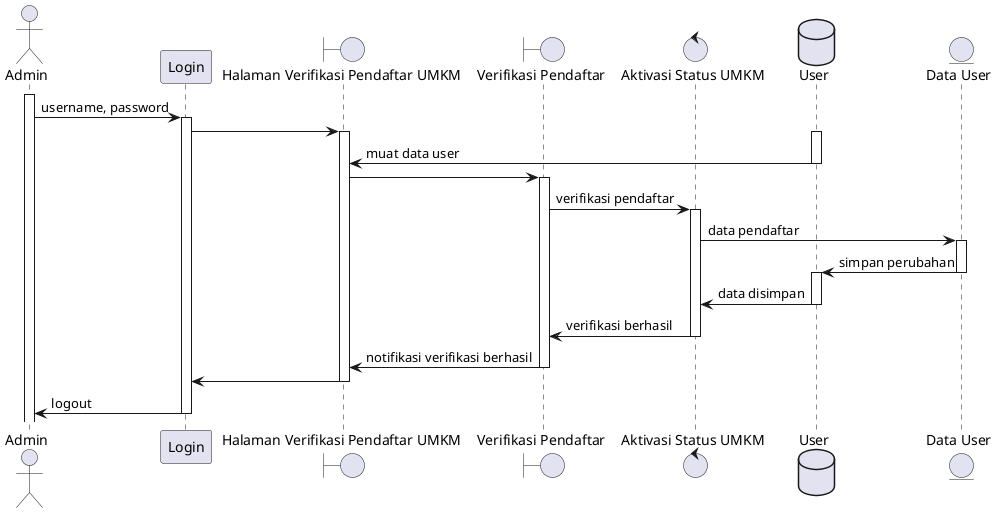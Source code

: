 @startuml

' declare
actor "Admin" as User
participant Login as login
boundary "Halaman Verifikasi Pendaftar UMKM" as umkm_profile_view

boundary "Verifikasi Pendaftar" as verify
control "Aktivasi Status UMKM" as activate_umkm_control
database "User" as user_db
entity "Data User" as user_entity




' flow
activate User
User -> login : username, password
activate login

login -> umkm_profile_view
activate umkm_profile_view

activate user_db
user_db -> umkm_profile_view : muat data user
deactivate user_db

umkm_profile_view -> verify
activate verify

verify -> activate_umkm_control : verifikasi pendaftar
activate activate_umkm_control
activate_umkm_control -> user_entity : data pendaftar
activate user_entity
user_entity -> user_db : simpan perubahan
deactivate user_entity
activate user_db
user_db -> activate_umkm_control : data disimpan
deactivate user_db

activate_umkm_control -> verify : verifikasi berhasil
deactivate activate_umkm_control

verify -> umkm_profile_view : notifikasi verifikasi berhasil
deactivate verify

umkm_profile_view -> login
deactivate umkm_profile_view
login -> User : logout
deactivate login




@enduml